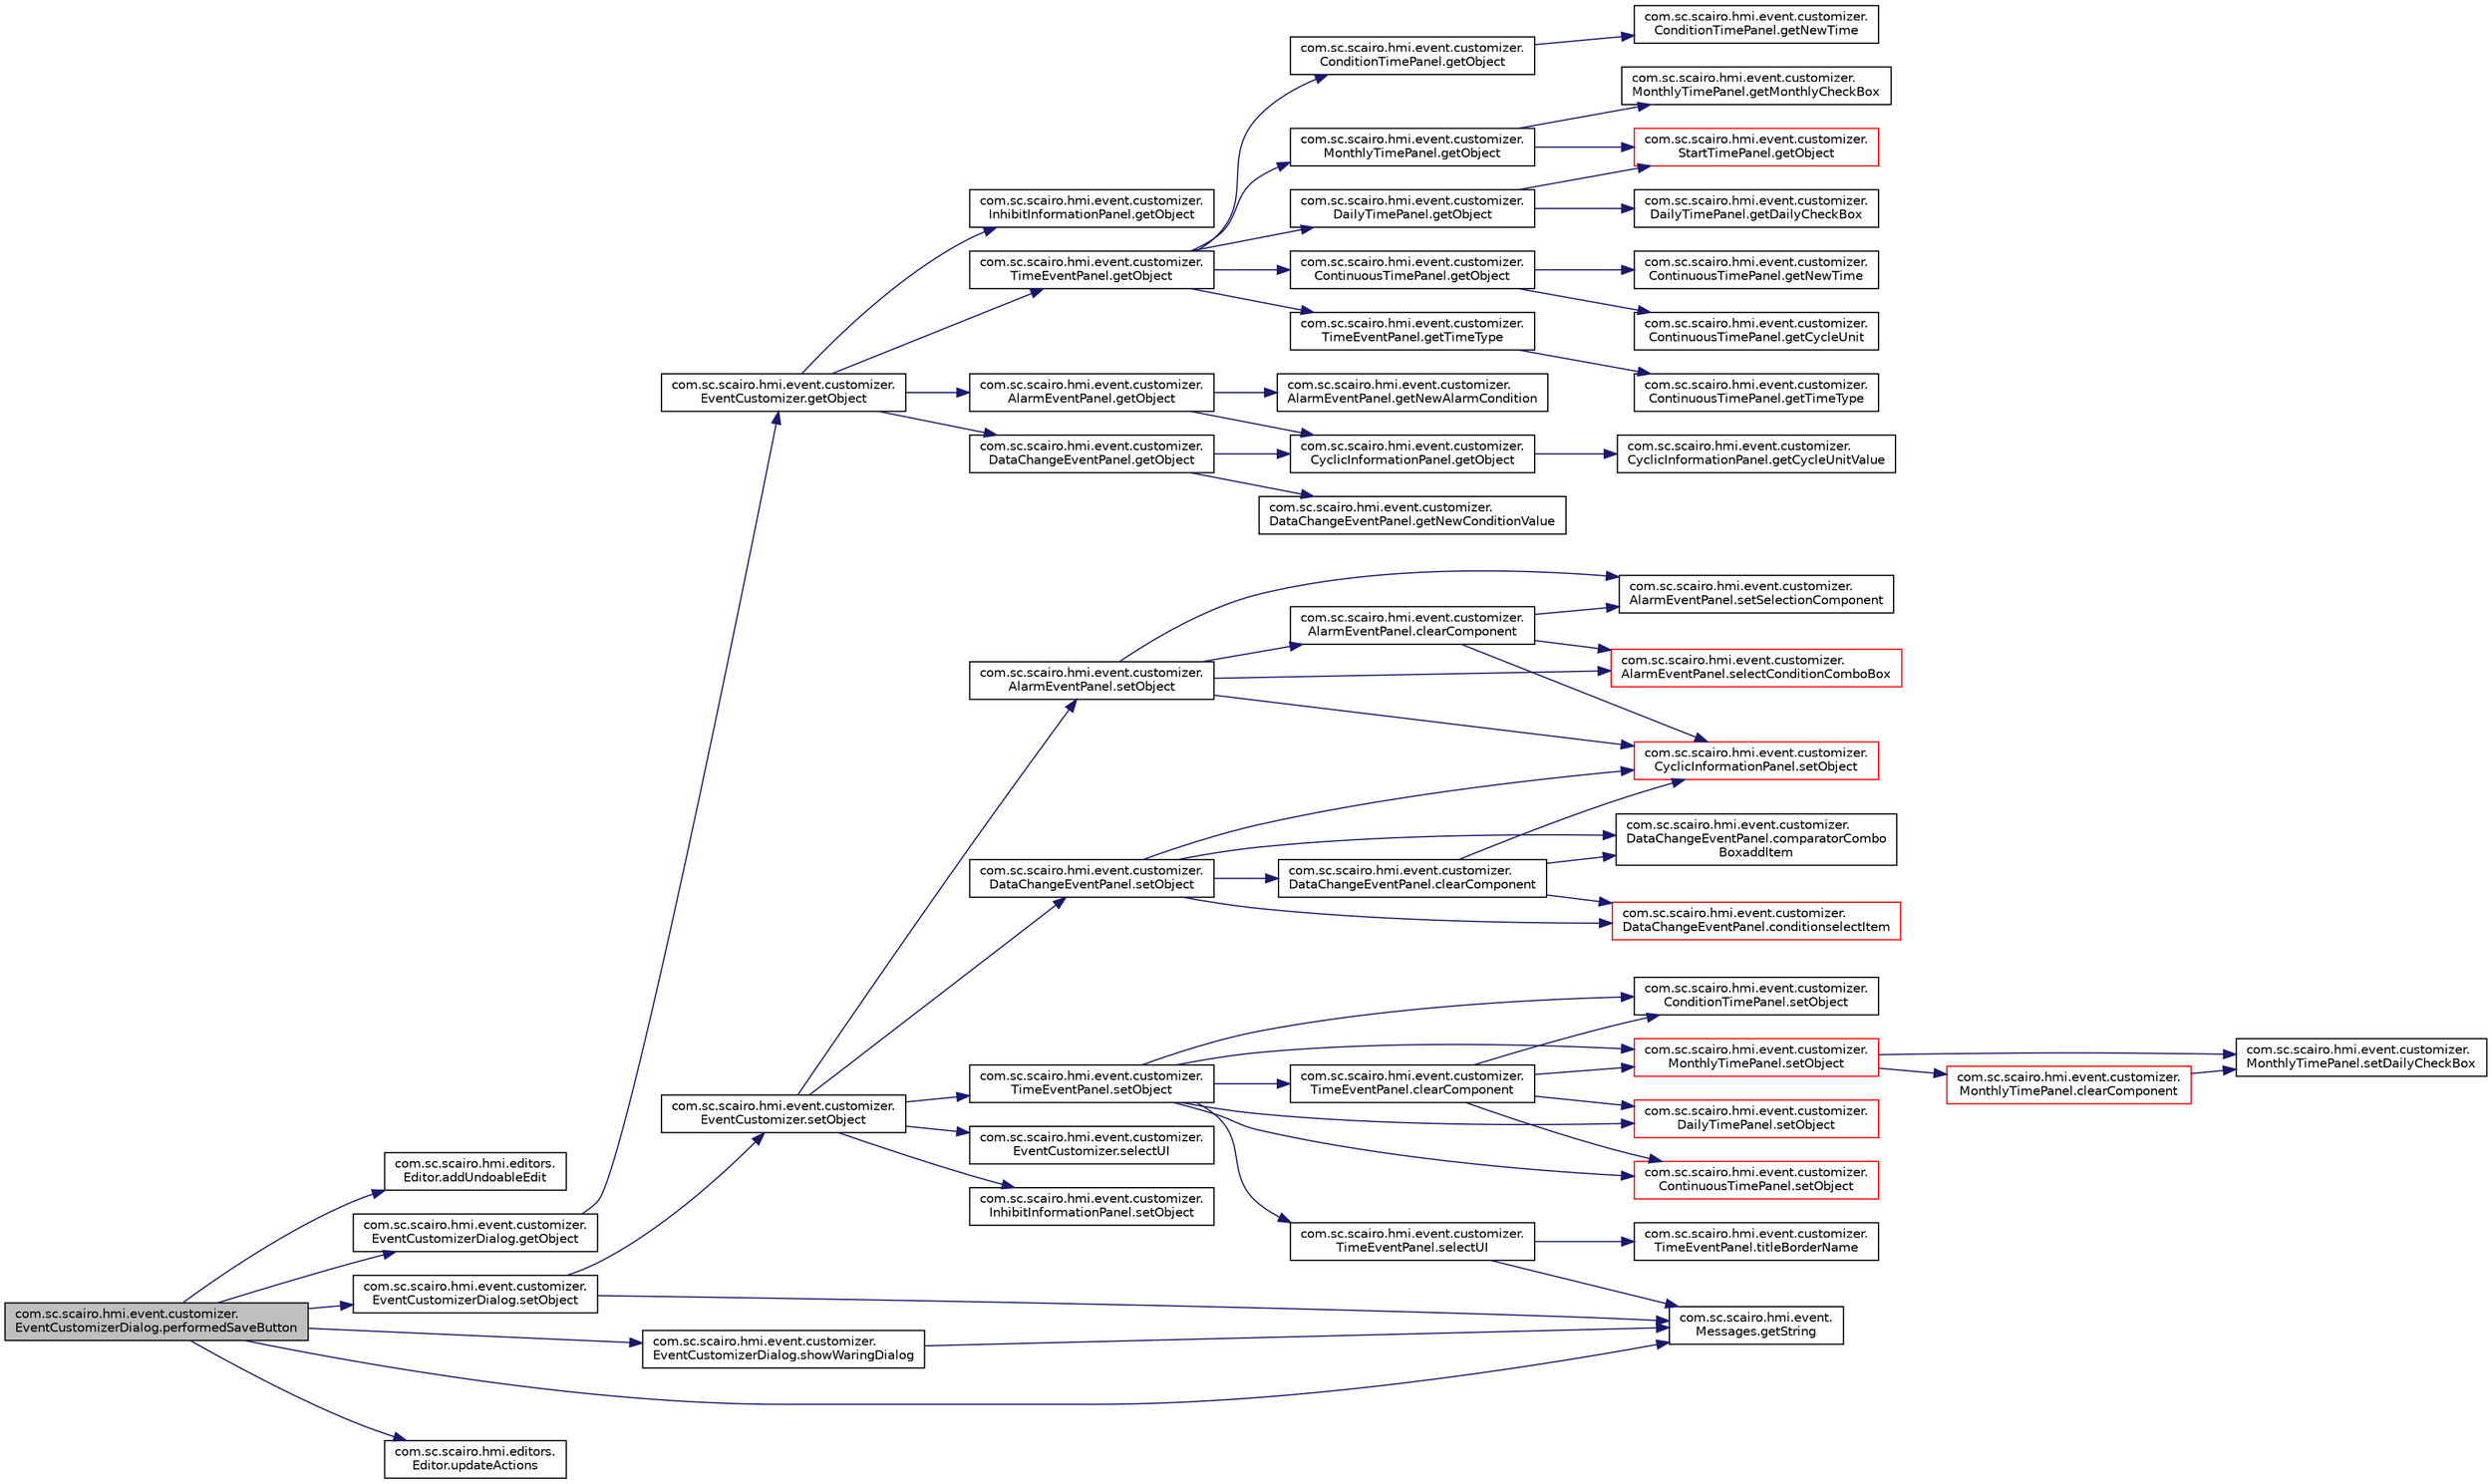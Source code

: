 digraph "com.sc.scairo.hmi.event.customizer.EventCustomizerDialog.performedSaveButton"
{
 // LATEX_PDF_SIZE
  edge [fontname="Helvetica",fontsize="10",labelfontname="Helvetica",labelfontsize="10"];
  node [fontname="Helvetica",fontsize="10",shape=record];
  rankdir="LR";
  Node1 [label="com.sc.scairo.hmi.event.customizer.\lEventCustomizerDialog.performedSaveButton",height=0.2,width=0.4,color="black", fillcolor="grey75", style="filled", fontcolor="black",tooltip=" "];
  Node1 -> Node2 [color="midnightblue",fontsize="10",style="solid",fontname="Helvetica"];
  Node2 [label="com.sc.scairo.hmi.editors.\lEditor.addUndoableEdit",height=0.2,width=0.4,color="black", fillcolor="white", style="filled",URL="$interfacecom_1_1sc_1_1scairo_1_1hmi_1_1editors_1_1_editor.html#a7c81065ff21cf037707763cbf4fcdfcb",tooltip=" "];
  Node1 -> Node3 [color="midnightblue",fontsize="10",style="solid",fontname="Helvetica"];
  Node3 [label="com.sc.scairo.hmi.event.customizer.\lEventCustomizerDialog.getObject",height=0.2,width=0.4,color="black", fillcolor="white", style="filled",URL="$classcom_1_1sc_1_1scairo_1_1hmi_1_1event_1_1customizer_1_1_event_customizer_dialog.html#a1b7364a8a652a2b484f849172a29256f",tooltip=" "];
  Node3 -> Node4 [color="midnightblue",fontsize="10",style="solid",fontname="Helvetica"];
  Node4 [label="com.sc.scairo.hmi.event.customizer.\lEventCustomizer.getObject",height=0.2,width=0.4,color="black", fillcolor="white", style="filled",URL="$classcom_1_1sc_1_1scairo_1_1hmi_1_1event_1_1customizer_1_1_event_customizer.html#affe1ce698e36059c9a0ebe39a71c2db6",tooltip=" "];
  Node4 -> Node5 [color="midnightblue",fontsize="10",style="solid",fontname="Helvetica"];
  Node5 [label="com.sc.scairo.hmi.event.customizer.\lInhibitInformationPanel.getObject",height=0.2,width=0.4,color="black", fillcolor="white", style="filled",URL="$classcom_1_1sc_1_1scairo_1_1hmi_1_1event_1_1customizer_1_1_inhibit_information_panel.html#a27b87bd6fcb1bcc6177bb4c3624849d4",tooltip=" "];
  Node4 -> Node6 [color="midnightblue",fontsize="10",style="solid",fontname="Helvetica"];
  Node6 [label="com.sc.scairo.hmi.event.customizer.\lTimeEventPanel.getObject",height=0.2,width=0.4,color="black", fillcolor="white", style="filled",URL="$classcom_1_1sc_1_1scairo_1_1hmi_1_1event_1_1customizer_1_1_time_event_panel.html#af13d04bfd9ac92072fff213554e571fa",tooltip=" "];
  Node6 -> Node7 [color="midnightblue",fontsize="10",style="solid",fontname="Helvetica"];
  Node7 [label="com.sc.scairo.hmi.event.customizer.\lConditionTimePanel.getObject",height=0.2,width=0.4,color="black", fillcolor="white", style="filled",URL="$classcom_1_1sc_1_1scairo_1_1hmi_1_1event_1_1customizer_1_1_condition_time_panel.html#a8c02d5142796a175272845e2a3742870",tooltip=" "];
  Node7 -> Node8 [color="midnightblue",fontsize="10",style="solid",fontname="Helvetica"];
  Node8 [label="com.sc.scairo.hmi.event.customizer.\lConditionTimePanel.getNewTime",height=0.2,width=0.4,color="black", fillcolor="white", style="filled",URL="$classcom_1_1sc_1_1scairo_1_1hmi_1_1event_1_1customizer_1_1_condition_time_panel.html#a332a71b881c71e3bc85093b56b9237d3",tooltip=" "];
  Node6 -> Node9 [color="midnightblue",fontsize="10",style="solid",fontname="Helvetica"];
  Node9 [label="com.sc.scairo.hmi.event.customizer.\lMonthlyTimePanel.getObject",height=0.2,width=0.4,color="black", fillcolor="white", style="filled",URL="$classcom_1_1sc_1_1scairo_1_1hmi_1_1event_1_1customizer_1_1_monthly_time_panel.html#a07771f1a64b38ed69daa36a16a5200b9",tooltip=" "];
  Node9 -> Node10 [color="midnightblue",fontsize="10",style="solid",fontname="Helvetica"];
  Node10 [label="com.sc.scairo.hmi.event.customizer.\lMonthlyTimePanel.getMonthlyCheckBox",height=0.2,width=0.4,color="black", fillcolor="white", style="filled",URL="$classcom_1_1sc_1_1scairo_1_1hmi_1_1event_1_1customizer_1_1_monthly_time_panel.html#aaadc5a0007b24e9ef68a5d446b5ff049",tooltip=" "];
  Node9 -> Node11 [color="midnightblue",fontsize="10",style="solid",fontname="Helvetica"];
  Node11 [label="com.sc.scairo.hmi.event.customizer.\lStartTimePanel.getObject",height=0.2,width=0.4,color="red", fillcolor="white", style="filled",URL="$classcom_1_1sc_1_1scairo_1_1hmi_1_1event_1_1customizer_1_1_start_time_panel.html#a1bf47de9d177a5d84cae26d90a28b6d1",tooltip=" "];
  Node6 -> Node14 [color="midnightblue",fontsize="10",style="solid",fontname="Helvetica"];
  Node14 [label="com.sc.scairo.hmi.event.customizer.\lContinuousTimePanel.getObject",height=0.2,width=0.4,color="black", fillcolor="white", style="filled",URL="$classcom_1_1sc_1_1scairo_1_1hmi_1_1event_1_1customizer_1_1_continuous_time_panel.html#ae84a1576597e2e436aee750788f203fd",tooltip=" "];
  Node14 -> Node15 [color="midnightblue",fontsize="10",style="solid",fontname="Helvetica"];
  Node15 [label="com.sc.scairo.hmi.event.customizer.\lContinuousTimePanel.getCycleUnit",height=0.2,width=0.4,color="black", fillcolor="white", style="filled",URL="$classcom_1_1sc_1_1scairo_1_1hmi_1_1event_1_1customizer_1_1_continuous_time_panel.html#a0ef4178bb7baf3c614a9a054d02b3d40",tooltip=" "];
  Node14 -> Node16 [color="midnightblue",fontsize="10",style="solid",fontname="Helvetica"];
  Node16 [label="com.sc.scairo.hmi.event.customizer.\lContinuousTimePanel.getNewTime",height=0.2,width=0.4,color="black", fillcolor="white", style="filled",URL="$classcom_1_1sc_1_1scairo_1_1hmi_1_1event_1_1customizer_1_1_continuous_time_panel.html#a4a5a5c3e679f03dbdc143f72d3f06954",tooltip=" "];
  Node6 -> Node17 [color="midnightblue",fontsize="10",style="solid",fontname="Helvetica"];
  Node17 [label="com.sc.scairo.hmi.event.customizer.\lDailyTimePanel.getObject",height=0.2,width=0.4,color="black", fillcolor="white", style="filled",URL="$classcom_1_1sc_1_1scairo_1_1hmi_1_1event_1_1customizer_1_1_daily_time_panel.html#ac723175ced809b18e500277a5843cb78",tooltip=" "];
  Node17 -> Node18 [color="midnightblue",fontsize="10",style="solid",fontname="Helvetica"];
  Node18 [label="com.sc.scairo.hmi.event.customizer.\lDailyTimePanel.getDailyCheckBox",height=0.2,width=0.4,color="black", fillcolor="white", style="filled",URL="$classcom_1_1sc_1_1scairo_1_1hmi_1_1event_1_1customizer_1_1_daily_time_panel.html#add5a7916935df08a25da4637e4d729d9",tooltip=" "];
  Node17 -> Node11 [color="midnightblue",fontsize="10",style="solid",fontname="Helvetica"];
  Node6 -> Node19 [color="midnightblue",fontsize="10",style="solid",fontname="Helvetica"];
  Node19 [label="com.sc.scairo.hmi.event.customizer.\lTimeEventPanel.getTimeType",height=0.2,width=0.4,color="black", fillcolor="white", style="filled",URL="$classcom_1_1sc_1_1scairo_1_1hmi_1_1event_1_1customizer_1_1_time_event_panel.html#a5688e0da9f40e1a346e766b7beb110fd",tooltip=" "];
  Node19 -> Node20 [color="midnightblue",fontsize="10",style="solid",fontname="Helvetica"];
  Node20 [label="com.sc.scairo.hmi.event.customizer.\lContinuousTimePanel.getTimeType",height=0.2,width=0.4,color="black", fillcolor="white", style="filled",URL="$classcom_1_1sc_1_1scairo_1_1hmi_1_1event_1_1customizer_1_1_continuous_time_panel.html#a96a19cdca176c67d4295e2b3b983696a",tooltip=" "];
  Node4 -> Node21 [color="midnightblue",fontsize="10",style="solid",fontname="Helvetica"];
  Node21 [label="com.sc.scairo.hmi.event.customizer.\lAlarmEventPanel.getObject",height=0.2,width=0.4,color="black", fillcolor="white", style="filled",URL="$classcom_1_1sc_1_1scairo_1_1hmi_1_1event_1_1customizer_1_1_alarm_event_panel.html#aacefa03e5b718b968641ccbf2b5dec0f",tooltip=" "];
  Node21 -> Node22 [color="midnightblue",fontsize="10",style="solid",fontname="Helvetica"];
  Node22 [label="com.sc.scairo.hmi.event.customizer.\lAlarmEventPanel.getNewAlarmCondition",height=0.2,width=0.4,color="black", fillcolor="white", style="filled",URL="$classcom_1_1sc_1_1scairo_1_1hmi_1_1event_1_1customizer_1_1_alarm_event_panel.html#a54c52822d87e1be9406bd9c2db1c2ffb",tooltip=" "];
  Node21 -> Node23 [color="midnightblue",fontsize="10",style="solid",fontname="Helvetica"];
  Node23 [label="com.sc.scairo.hmi.event.customizer.\lCyclicInformationPanel.getObject",height=0.2,width=0.4,color="black", fillcolor="white", style="filled",URL="$classcom_1_1sc_1_1scairo_1_1hmi_1_1event_1_1customizer_1_1_cyclic_information_panel.html#a03842dc93cde97a3d308cae4e61286d4",tooltip=" "];
  Node23 -> Node24 [color="midnightblue",fontsize="10",style="solid",fontname="Helvetica"];
  Node24 [label="com.sc.scairo.hmi.event.customizer.\lCyclicInformationPanel.getCycleUnitValue",height=0.2,width=0.4,color="black", fillcolor="white", style="filled",URL="$classcom_1_1sc_1_1scairo_1_1hmi_1_1event_1_1customizer_1_1_cyclic_information_panel.html#a1ccba11a81c23b8343c5be1b324b0ec2",tooltip=" "];
  Node4 -> Node25 [color="midnightblue",fontsize="10",style="solid",fontname="Helvetica"];
  Node25 [label="com.sc.scairo.hmi.event.customizer.\lDataChangeEventPanel.getObject",height=0.2,width=0.4,color="black", fillcolor="white", style="filled",URL="$classcom_1_1sc_1_1scairo_1_1hmi_1_1event_1_1customizer_1_1_data_change_event_panel.html#a189dbbaa3867e63f06473b7fb100dcfa",tooltip=" "];
  Node25 -> Node26 [color="midnightblue",fontsize="10",style="solid",fontname="Helvetica"];
  Node26 [label="com.sc.scairo.hmi.event.customizer.\lDataChangeEventPanel.getNewConditionValue",height=0.2,width=0.4,color="black", fillcolor="white", style="filled",URL="$classcom_1_1sc_1_1scairo_1_1hmi_1_1event_1_1customizer_1_1_data_change_event_panel.html#aa21aef2e6a2305dc214db6acee114088",tooltip=" "];
  Node25 -> Node23 [color="midnightblue",fontsize="10",style="solid",fontname="Helvetica"];
  Node1 -> Node27 [color="midnightblue",fontsize="10",style="solid",fontname="Helvetica"];
  Node27 [label="com.sc.scairo.hmi.event.\lMessages.getString",height=0.2,width=0.4,color="black", fillcolor="white", style="filled",URL="$classcom_1_1sc_1_1scairo_1_1hmi_1_1event_1_1_messages.html#a836d3127a2d36ff9fe2a255cfda5f308",tooltip=" "];
  Node1 -> Node28 [color="midnightblue",fontsize="10",style="solid",fontname="Helvetica"];
  Node28 [label="com.sc.scairo.hmi.event.customizer.\lEventCustomizerDialog.setObject",height=0.2,width=0.4,color="black", fillcolor="white", style="filled",URL="$classcom_1_1sc_1_1scairo_1_1hmi_1_1event_1_1customizer_1_1_event_customizer_dialog.html#a45eec959b9bf3d544250de24661057e0",tooltip=" "];
  Node28 -> Node27 [color="midnightblue",fontsize="10",style="solid",fontname="Helvetica"];
  Node28 -> Node29 [color="midnightblue",fontsize="10",style="solid",fontname="Helvetica"];
  Node29 [label="com.sc.scairo.hmi.event.customizer.\lEventCustomizer.setObject",height=0.2,width=0.4,color="black", fillcolor="white", style="filled",URL="$classcom_1_1sc_1_1scairo_1_1hmi_1_1event_1_1customizer_1_1_event_customizer.html#a06fba11d2e890524dce9e773275f9100",tooltip=" "];
  Node29 -> Node30 [color="midnightblue",fontsize="10",style="solid",fontname="Helvetica"];
  Node30 [label="com.sc.scairo.hmi.event.customizer.\lEventCustomizer.selectUI",height=0.2,width=0.4,color="black", fillcolor="white", style="filled",URL="$classcom_1_1sc_1_1scairo_1_1hmi_1_1event_1_1customizer_1_1_event_customizer.html#af7e9e4a3f44c7dbd7037b71e63499ba7",tooltip=" "];
  Node29 -> Node31 [color="midnightblue",fontsize="10",style="solid",fontname="Helvetica"];
  Node31 [label="com.sc.scairo.hmi.event.customizer.\lInhibitInformationPanel.setObject",height=0.2,width=0.4,color="black", fillcolor="white", style="filled",URL="$classcom_1_1sc_1_1scairo_1_1hmi_1_1event_1_1customizer_1_1_inhibit_information_panel.html#aa568b5d16abd0d1ae7495892559a1cf3",tooltip=" "];
  Node29 -> Node32 [color="midnightblue",fontsize="10",style="solid",fontname="Helvetica"];
  Node32 [label="com.sc.scairo.hmi.event.customizer.\lTimeEventPanel.setObject",height=0.2,width=0.4,color="black", fillcolor="white", style="filled",URL="$classcom_1_1sc_1_1scairo_1_1hmi_1_1event_1_1customizer_1_1_time_event_panel.html#a77f40d1ccebe0e6a78845f92a5b615cd",tooltip=" "];
  Node32 -> Node33 [color="midnightblue",fontsize="10",style="solid",fontname="Helvetica"];
  Node33 [label="com.sc.scairo.hmi.event.customizer.\lTimeEventPanel.clearComponent",height=0.2,width=0.4,color="black", fillcolor="white", style="filled",URL="$classcom_1_1sc_1_1scairo_1_1hmi_1_1event_1_1customizer_1_1_time_event_panel.html#a4ce6d9e8967afde5c0b40bc7426fff78",tooltip=" "];
  Node33 -> Node34 [color="midnightblue",fontsize="10",style="solid",fontname="Helvetica"];
  Node34 [label="com.sc.scairo.hmi.event.customizer.\lConditionTimePanel.setObject",height=0.2,width=0.4,color="black", fillcolor="white", style="filled",URL="$classcom_1_1sc_1_1scairo_1_1hmi_1_1event_1_1customizer_1_1_condition_time_panel.html#ae85a5de356e912672f4887131969bfc9",tooltip=" "];
  Node33 -> Node35 [color="midnightblue",fontsize="10",style="solid",fontname="Helvetica"];
  Node35 [label="com.sc.scairo.hmi.event.customizer.\lMonthlyTimePanel.setObject",height=0.2,width=0.4,color="red", fillcolor="white", style="filled",URL="$classcom_1_1sc_1_1scairo_1_1hmi_1_1event_1_1customizer_1_1_monthly_time_panel.html#a5622f47ddf00c18122e520e0c45db86c",tooltip=" "];
  Node35 -> Node36 [color="midnightblue",fontsize="10",style="solid",fontname="Helvetica"];
  Node36 [label="com.sc.scairo.hmi.event.customizer.\lMonthlyTimePanel.clearComponent",height=0.2,width=0.4,color="red", fillcolor="white", style="filled",URL="$classcom_1_1sc_1_1scairo_1_1hmi_1_1event_1_1customizer_1_1_monthly_time_panel.html#a6bd42e44fc66874beaab59d62ab619a9",tooltip=" "];
  Node36 -> Node37 [color="midnightblue",fontsize="10",style="solid",fontname="Helvetica"];
  Node37 [label="com.sc.scairo.hmi.event.customizer.\lMonthlyTimePanel.setDailyCheckBox",height=0.2,width=0.4,color="black", fillcolor="white", style="filled",URL="$classcom_1_1sc_1_1scairo_1_1hmi_1_1event_1_1customizer_1_1_monthly_time_panel.html#a08e701bce6784136c3af0a549043ed9a",tooltip=" "];
  Node35 -> Node37 [color="midnightblue",fontsize="10",style="solid",fontname="Helvetica"];
  Node33 -> Node43 [color="midnightblue",fontsize="10",style="solid",fontname="Helvetica"];
  Node43 [label="com.sc.scairo.hmi.event.customizer.\lDailyTimePanel.setObject",height=0.2,width=0.4,color="red", fillcolor="white", style="filled",URL="$classcom_1_1sc_1_1scairo_1_1hmi_1_1event_1_1customizer_1_1_daily_time_panel.html#a19b2ac97d24c92eed787517d38a2b1e1",tooltip=" "];
  Node33 -> Node46 [color="midnightblue",fontsize="10",style="solid",fontname="Helvetica"];
  Node46 [label="com.sc.scairo.hmi.event.customizer.\lContinuousTimePanel.setObject",height=0.2,width=0.4,color="red", fillcolor="white", style="filled",URL="$classcom_1_1sc_1_1scairo_1_1hmi_1_1event_1_1customizer_1_1_continuous_time_panel.html#a3a26488b43d352fe6d75d98c2ce4e1ff",tooltip=" "];
  Node32 -> Node50 [color="midnightblue",fontsize="10",style="solid",fontname="Helvetica"];
  Node50 [label="com.sc.scairo.hmi.event.customizer.\lTimeEventPanel.selectUI",height=0.2,width=0.4,color="black", fillcolor="white", style="filled",URL="$classcom_1_1sc_1_1scairo_1_1hmi_1_1event_1_1customizer_1_1_time_event_panel.html#ac5e83f521eb91b9120e454912ddf5030",tooltip=" "];
  Node50 -> Node27 [color="midnightblue",fontsize="10",style="solid",fontname="Helvetica"];
  Node50 -> Node51 [color="midnightblue",fontsize="10",style="solid",fontname="Helvetica"];
  Node51 [label="com.sc.scairo.hmi.event.customizer.\lTimeEventPanel.titleBorderName",height=0.2,width=0.4,color="black", fillcolor="white", style="filled",URL="$classcom_1_1sc_1_1scairo_1_1hmi_1_1event_1_1customizer_1_1_time_event_panel.html#a6a9c14aaa45fb486ed836b15f63a7a9e",tooltip=" "];
  Node32 -> Node34 [color="midnightblue",fontsize="10",style="solid",fontname="Helvetica"];
  Node32 -> Node35 [color="midnightblue",fontsize="10",style="solid",fontname="Helvetica"];
  Node32 -> Node43 [color="midnightblue",fontsize="10",style="solid",fontname="Helvetica"];
  Node32 -> Node46 [color="midnightblue",fontsize="10",style="solid",fontname="Helvetica"];
  Node29 -> Node52 [color="midnightblue",fontsize="10",style="solid",fontname="Helvetica"];
  Node52 [label="com.sc.scairo.hmi.event.customizer.\lAlarmEventPanel.setObject",height=0.2,width=0.4,color="black", fillcolor="white", style="filled",URL="$classcom_1_1sc_1_1scairo_1_1hmi_1_1event_1_1customizer_1_1_alarm_event_panel.html#a6865ec4c6a94564b0fe8de28713ca41e",tooltip=" "];
  Node52 -> Node53 [color="midnightblue",fontsize="10",style="solid",fontname="Helvetica"];
  Node53 [label="com.sc.scairo.hmi.event.customizer.\lAlarmEventPanel.clearComponent",height=0.2,width=0.4,color="black", fillcolor="white", style="filled",URL="$classcom_1_1sc_1_1scairo_1_1hmi_1_1event_1_1customizer_1_1_alarm_event_panel.html#a3b4374b270cb3b1d25b14e46cd720301",tooltip=" "];
  Node53 -> Node54 [color="midnightblue",fontsize="10",style="solid",fontname="Helvetica"];
  Node54 [label="com.sc.scairo.hmi.event.customizer.\lAlarmEventPanel.selectConditionComboBox",height=0.2,width=0.4,color="red", fillcolor="white", style="filled",URL="$classcom_1_1sc_1_1scairo_1_1hmi_1_1event_1_1customizer_1_1_alarm_event_panel.html#a478bdbc9ff88808dcd5a1b9fdbf230fd",tooltip=" "];
  Node53 -> Node57 [color="midnightblue",fontsize="10",style="solid",fontname="Helvetica"];
  Node57 [label="com.sc.scairo.hmi.event.customizer.\lCyclicInformationPanel.setObject",height=0.2,width=0.4,color="red", fillcolor="white", style="filled",URL="$classcom_1_1sc_1_1scairo_1_1hmi_1_1event_1_1customizer_1_1_cyclic_information_panel.html#ab37ff7ad1eed6b4b3d63f0f033226cd0",tooltip=" "];
  Node53 -> Node59 [color="midnightblue",fontsize="10",style="solid",fontname="Helvetica"];
  Node59 [label="com.sc.scairo.hmi.event.customizer.\lAlarmEventPanel.setSelectionComponent",height=0.2,width=0.4,color="black", fillcolor="white", style="filled",URL="$classcom_1_1sc_1_1scairo_1_1hmi_1_1event_1_1customizer_1_1_alarm_event_panel.html#a84db95863b2caf9a2e1caad4863f4602",tooltip=" "];
  Node52 -> Node54 [color="midnightblue",fontsize="10",style="solid",fontname="Helvetica"];
  Node52 -> Node57 [color="midnightblue",fontsize="10",style="solid",fontname="Helvetica"];
  Node52 -> Node59 [color="midnightblue",fontsize="10",style="solid",fontname="Helvetica"];
  Node29 -> Node60 [color="midnightblue",fontsize="10",style="solid",fontname="Helvetica"];
  Node60 [label="com.sc.scairo.hmi.event.customizer.\lDataChangeEventPanel.setObject",height=0.2,width=0.4,color="black", fillcolor="white", style="filled",URL="$classcom_1_1sc_1_1scairo_1_1hmi_1_1event_1_1customizer_1_1_data_change_event_panel.html#a79314e6472862c0a48056fa8b7eaf90b",tooltip=" "];
  Node60 -> Node61 [color="midnightblue",fontsize="10",style="solid",fontname="Helvetica"];
  Node61 [label="com.sc.scairo.hmi.event.customizer.\lDataChangeEventPanel.clearComponent",height=0.2,width=0.4,color="black", fillcolor="white", style="filled",URL="$classcom_1_1sc_1_1scairo_1_1hmi_1_1event_1_1customizer_1_1_data_change_event_panel.html#ad2873c2ad6e6e459c602d9c9be7325d7",tooltip=" "];
  Node61 -> Node62 [color="midnightblue",fontsize="10",style="solid",fontname="Helvetica"];
  Node62 [label="com.sc.scairo.hmi.event.customizer.\lDataChangeEventPanel.comparatorCombo\lBoxaddItem",height=0.2,width=0.4,color="black", fillcolor="white", style="filled",URL="$classcom_1_1sc_1_1scairo_1_1hmi_1_1event_1_1customizer_1_1_data_change_event_panel.html#a2d0b1441365bf153aeafd680494a28a4",tooltip=" "];
  Node61 -> Node63 [color="midnightblue",fontsize="10",style="solid",fontname="Helvetica"];
  Node63 [label="com.sc.scairo.hmi.event.customizer.\lDataChangeEventPanel.conditionselectItem",height=0.2,width=0.4,color="red", fillcolor="white", style="filled",URL="$classcom_1_1sc_1_1scairo_1_1hmi_1_1event_1_1customizer_1_1_data_change_event_panel.html#a897a8f1b909d6a7e6bcdc6765062ed4f",tooltip=" "];
  Node61 -> Node57 [color="midnightblue",fontsize="10",style="solid",fontname="Helvetica"];
  Node60 -> Node62 [color="midnightblue",fontsize="10",style="solid",fontname="Helvetica"];
  Node60 -> Node63 [color="midnightblue",fontsize="10",style="solid",fontname="Helvetica"];
  Node60 -> Node57 [color="midnightblue",fontsize="10",style="solid",fontname="Helvetica"];
  Node1 -> Node64 [color="midnightblue",fontsize="10",style="solid",fontname="Helvetica"];
  Node64 [label="com.sc.scairo.hmi.event.customizer.\lEventCustomizerDialog.showWaringDialog",height=0.2,width=0.4,color="black", fillcolor="white", style="filled",URL="$classcom_1_1sc_1_1scairo_1_1hmi_1_1event_1_1customizer_1_1_event_customizer_dialog.html#a6b7683d92b96cca7afcc9d29e5f3fc9f",tooltip=" "];
  Node64 -> Node27 [color="midnightblue",fontsize="10",style="solid",fontname="Helvetica"];
  Node1 -> Node65 [color="midnightblue",fontsize="10",style="solid",fontname="Helvetica"];
  Node65 [label="com.sc.scairo.hmi.editors.\lEditor.updateActions",height=0.2,width=0.4,color="black", fillcolor="white", style="filled",URL="$interfacecom_1_1sc_1_1scairo_1_1hmi_1_1editors_1_1_editor.html#aedaba58186abbfaf462591c905bb9f6a",tooltip=" "];
}
